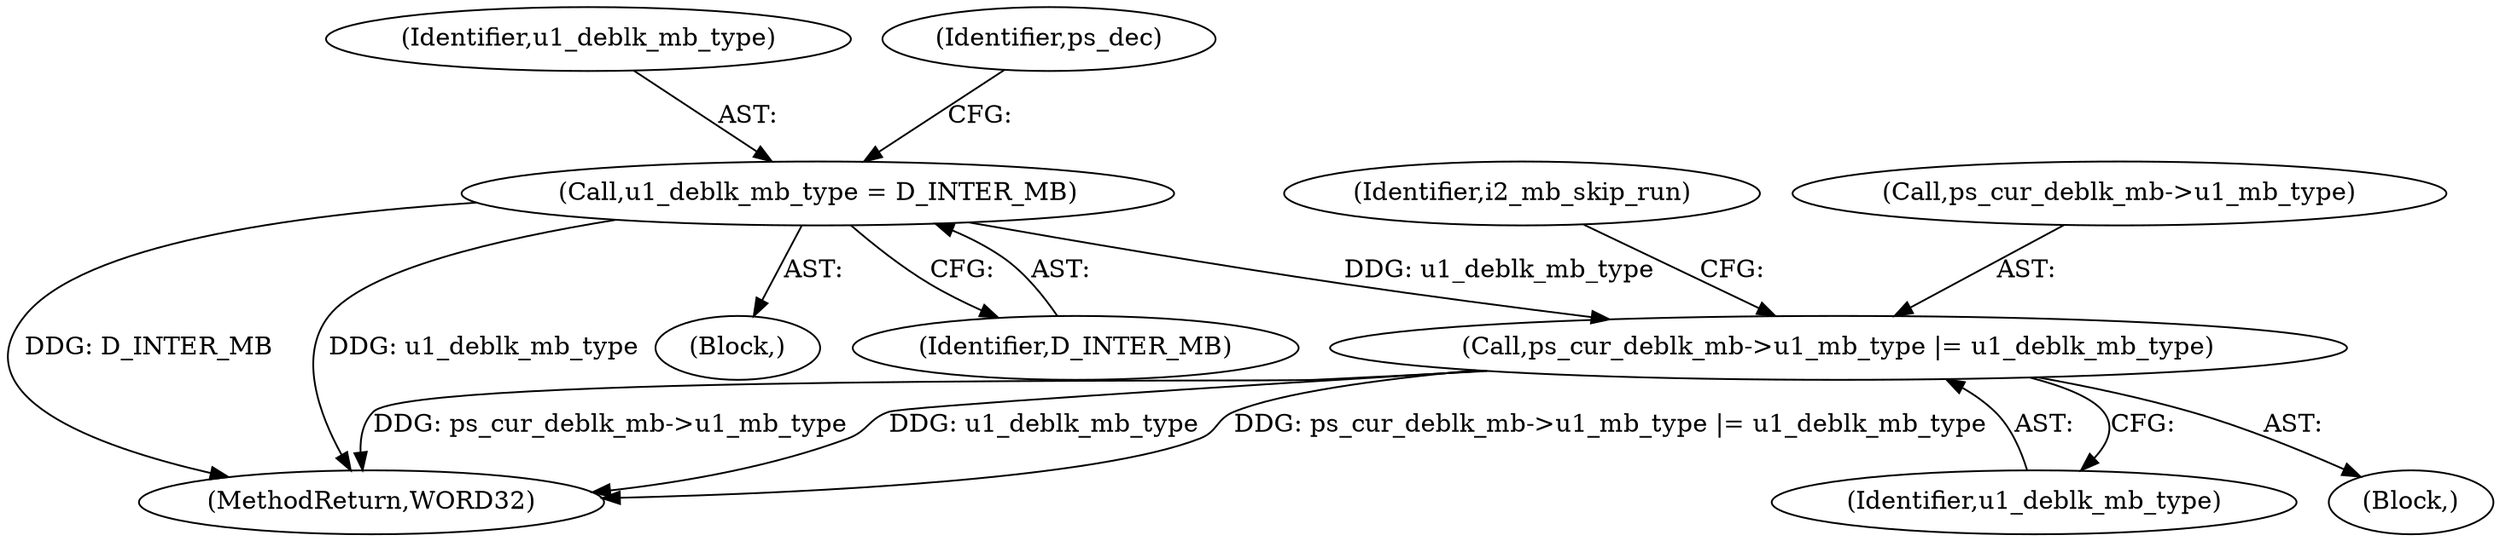 digraph "0_Android_0b23c81c3dd9ec38f7e6806a3955fed1925541a0_1@pointer" {
"1001214" [label="(Call,ps_cur_deblk_mb->u1_mb_type |= u1_deblk_mb_type)"];
"1000958" [label="(Call,u1_deblk_mb_type = D_INTER_MB)"];
"1000960" [label="(Identifier,D_INTER_MB)"];
"1001073" [label="(Block,)"];
"1000959" [label="(Identifier,u1_deblk_mb_type)"];
"1001214" [label="(Call,ps_cur_deblk_mb->u1_mb_type |= u1_deblk_mb_type)"];
"1001218" [label="(Identifier,u1_deblk_mb_type)"];
"1000964" [label="(Identifier,ps_dec)"];
"1001220" [label="(Identifier,i2_mb_skip_run)"];
"1001427" [label="(MethodReturn,WORD32)"];
"1000958" [label="(Call,u1_deblk_mb_type = D_INTER_MB)"];
"1001215" [label="(Call,ps_cur_deblk_mb->u1_mb_type)"];
"1000138" [label="(Block,)"];
"1001214" -> "1001073"  [label="AST: "];
"1001214" -> "1001218"  [label="CFG: "];
"1001215" -> "1001214"  [label="AST: "];
"1001218" -> "1001214"  [label="AST: "];
"1001220" -> "1001214"  [label="CFG: "];
"1001214" -> "1001427"  [label="DDG: ps_cur_deblk_mb->u1_mb_type"];
"1001214" -> "1001427"  [label="DDG: u1_deblk_mb_type"];
"1001214" -> "1001427"  [label="DDG: ps_cur_deblk_mb->u1_mb_type |= u1_deblk_mb_type"];
"1000958" -> "1001214"  [label="DDG: u1_deblk_mb_type"];
"1000958" -> "1000138"  [label="AST: "];
"1000958" -> "1000960"  [label="CFG: "];
"1000959" -> "1000958"  [label="AST: "];
"1000960" -> "1000958"  [label="AST: "];
"1000964" -> "1000958"  [label="CFG: "];
"1000958" -> "1001427"  [label="DDG: D_INTER_MB"];
"1000958" -> "1001427"  [label="DDG: u1_deblk_mb_type"];
}

